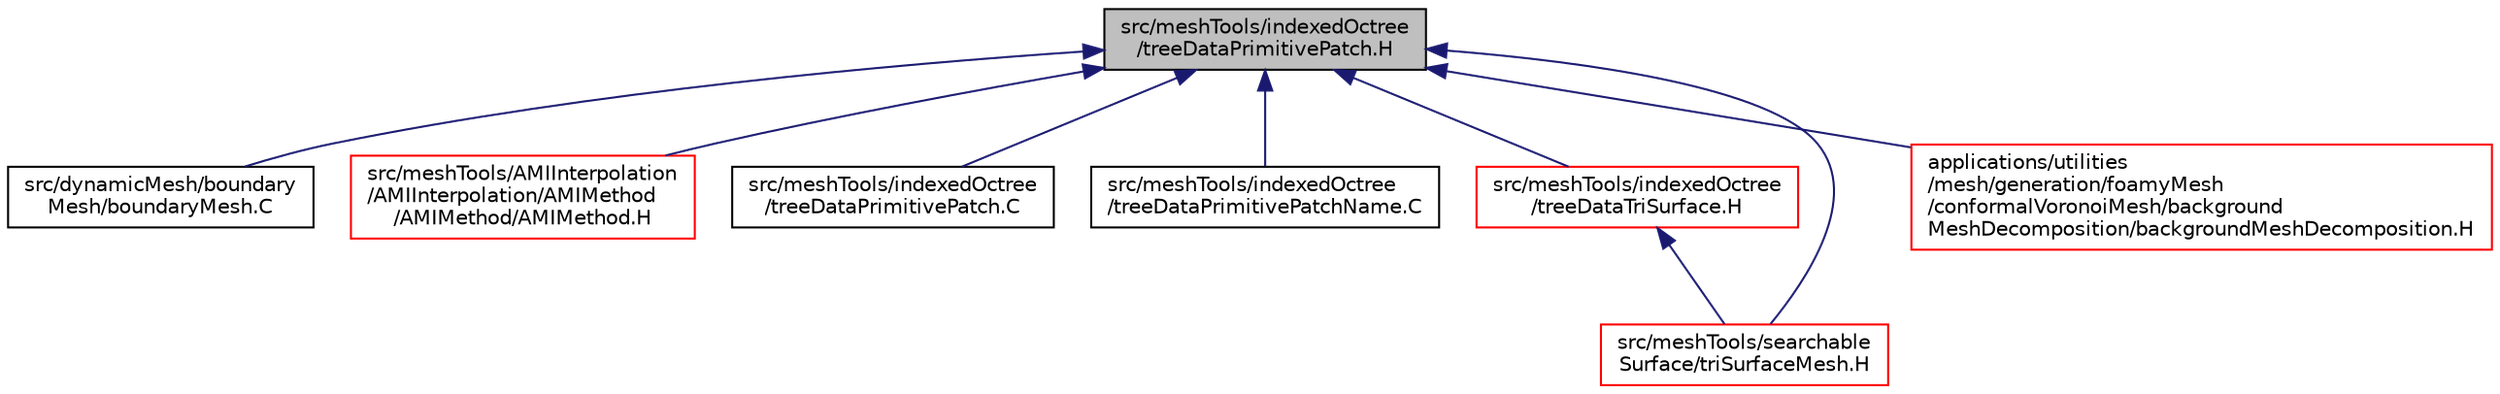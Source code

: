 digraph "src/meshTools/indexedOctree/treeDataPrimitivePatch.H"
{
  bgcolor="transparent";
  edge [fontname="Helvetica",fontsize="10",labelfontname="Helvetica",labelfontsize="10"];
  node [fontname="Helvetica",fontsize="10",shape=record];
  Node1 [label="src/meshTools/indexedOctree\l/treeDataPrimitivePatch.H",height=0.2,width=0.4,color="black", fillcolor="grey75", style="filled", fontcolor="black"];
  Node1 -> Node2 [dir="back",color="midnightblue",fontsize="10",style="solid",fontname="Helvetica"];
  Node2 [label="src/dynamicMesh/boundary\lMesh/boundaryMesh.C",height=0.2,width=0.4,color="black",URL="$a04779.html"];
  Node1 -> Node3 [dir="back",color="midnightblue",fontsize="10",style="solid",fontname="Helvetica"];
  Node3 [label="src/meshTools/AMIInterpolation\l/AMIInterpolation/AMIMethod\l/AMIMethod/AMIMethod.H",height=0.2,width=0.4,color="red",URL="$a07194.html"];
  Node1 -> Node4 [dir="back",color="midnightblue",fontsize="10",style="solid",fontname="Helvetica"];
  Node4 [label="src/meshTools/indexedOctree\l/treeDataPrimitivePatch.C",height=0.2,width=0.4,color="black",URL="$a07297.html"];
  Node1 -> Node5 [dir="back",color="midnightblue",fontsize="10",style="solid",fontname="Helvetica"];
  Node5 [label="src/meshTools/indexedOctree\l/treeDataPrimitivePatchName.C",height=0.2,width=0.4,color="black",URL="$a07299.html"];
  Node1 -> Node6 [dir="back",color="midnightblue",fontsize="10",style="solid",fontname="Helvetica"];
  Node6 [label="src/meshTools/indexedOctree\l/treeDataTriSurface.H",height=0.2,width=0.4,color="red",URL="$a07301.html"];
  Node6 -> Node7 [dir="back",color="midnightblue",fontsize="10",style="solid",fontname="Helvetica"];
  Node7 [label="src/meshTools/searchable\lSurface/triSurfaceMesh.H",height=0.2,width=0.4,color="red",URL="$a07392.html"];
  Node1 -> Node7 [dir="back",color="midnightblue",fontsize="10",style="solid",fontname="Helvetica"];
  Node1 -> Node8 [dir="back",color="midnightblue",fontsize="10",style="solid",fontname="Helvetica"];
  Node8 [label="applications/utilities\l/mesh/generation/foamyMesh\l/conformalVoronoiMesh/background\lMeshDecomposition/backgroundMeshDecomposition.H",height=0.2,width=0.4,color="red",URL="$a03997.html"];
}
